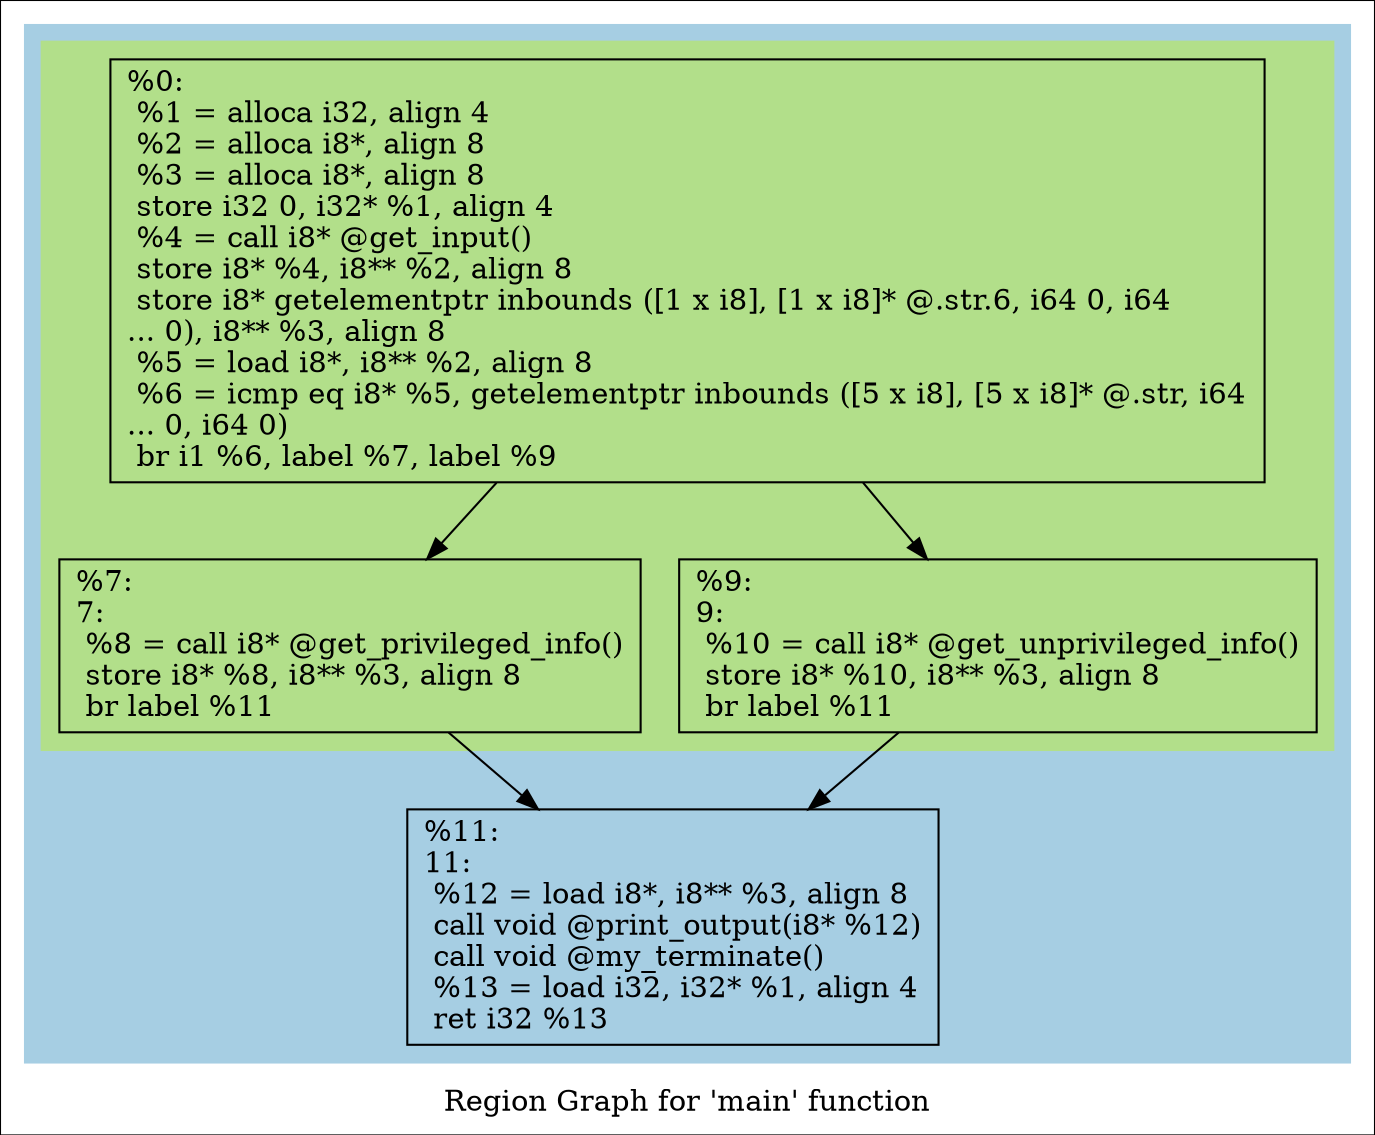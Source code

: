 digraph "Region Graph for 'main' function" {
	label="Region Graph for 'main' function";

	Node0x104b380 [shape=record,label="{%0:\l  %1 = alloca i32, align 4\l  %2 = alloca i8*, align 8\l  %3 = alloca i8*, align 8\l  store i32 0, i32* %1, align 4\l  %4 = call i8* @get_input()\l  store i8* %4, i8** %2, align 8\l  store i8* getelementptr inbounds ([1 x i8], [1 x i8]* @.str.6, i64 0, i64\l... 0), i8** %3, align 8\l  %5 = load i8*, i8** %2, align 8\l  %6 = icmp eq i8* %5, getelementptr inbounds ([5 x i8], [5 x i8]* @.str, i64\l... 0, i64 0)\l  br i1 %6, label %7, label %9\l}"];
	Node0x104b380 -> Node0x104a8a0;
	Node0x104b380 -> Node0x104a900;
	Node0x104a8a0 [shape=record,label="{%7:\l7:                                                \l  %8 = call i8* @get_privileged_info()\l  store i8* %8, i8** %3, align 8\l  br label %11\l}"];
	Node0x104a8a0 -> Node0x104aba0;
	Node0x104aba0 [shape=record,label="{%11:\l11:                                               \l  %12 = load i8*, i8** %3, align 8\l  call void @print_output(i8* %12)\l  call void @my_terminate()\l  %13 = load i32, i32* %1, align 4\l  ret i32 %13\l}"];
	Node0x104a900 [shape=record,label="{%9:\l9:                                                \l  %10 = call i8* @get_unprivileged_info()\l  store i8* %10, i8** %3, align 8\l  br label %11\l}"];
	Node0x104a900 -> Node0x104aba0;
	colorscheme = "paired12"
        subgraph cluster_0xffd100 {
          label = "";
          style = filled;
          color = 1
          subgraph cluster_0x104a2f0 {
            label = "";
            style = filled;
            color = 3
            Node0x104b380;
            Node0x104a8a0;
            Node0x104a900;
          }
          Node0x104aba0;
        }
}
